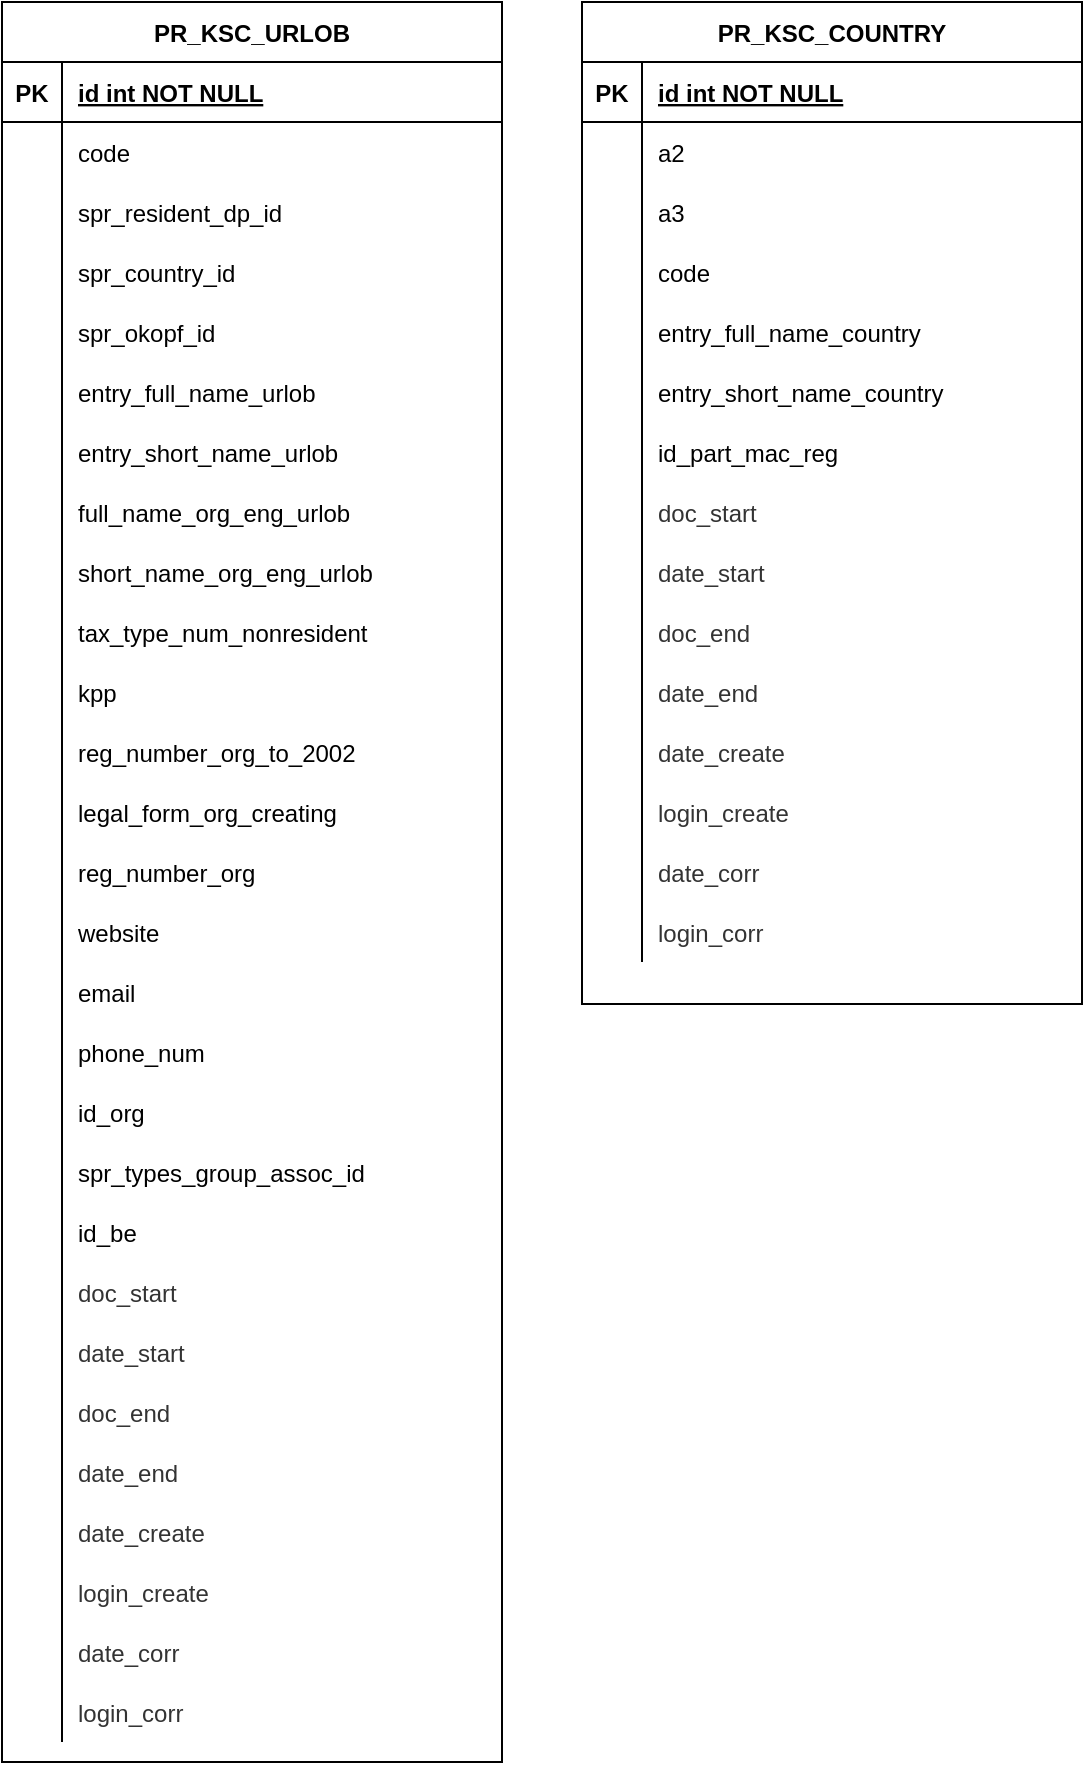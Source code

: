 <mxfile version="21.6.1" type="device">
  <diagram id="R2lEEEUBdFMjLlhIrx00" name="reg_org">
    <mxGraphModel dx="1418" dy="838" grid="1" gridSize="10" guides="1" tooltips="1" connect="1" arrows="1" fold="1" page="1" pageScale="1" pageWidth="850" pageHeight="1100" math="0" shadow="0" extFonts="Permanent Marker^https://fonts.googleapis.com/css?family=Permanent+Marker">
      <root>
        <mxCell id="0" />
        <mxCell id="1" parent="0" />
        <mxCell id="oRlwyrvQBW-SbpIYbJMz-7" value="PR_KSC_URLOB" style="shape=table;startSize=30;container=1;collapsible=1;childLayout=tableLayout;fixedRows=1;rowLines=0;fontStyle=1;align=center;resizeLast=1;" parent="1" vertex="1">
          <mxGeometry x="60" y="50" width="250" height="880" as="geometry" />
        </mxCell>
        <mxCell id="oRlwyrvQBW-SbpIYbJMz-8" value="" style="shape=partialRectangle;collapsible=0;dropTarget=0;pointerEvents=0;fillColor=none;points=[[0,0.5],[1,0.5]];portConstraint=eastwest;top=0;left=0;right=0;bottom=1;" parent="oRlwyrvQBW-SbpIYbJMz-7" vertex="1">
          <mxGeometry y="30" width="250" height="30" as="geometry" />
        </mxCell>
        <mxCell id="oRlwyrvQBW-SbpIYbJMz-9" value="PK" style="shape=partialRectangle;overflow=hidden;connectable=0;fillColor=none;top=0;left=0;bottom=0;right=0;fontStyle=1;" parent="oRlwyrvQBW-SbpIYbJMz-8" vertex="1">
          <mxGeometry width="30" height="30" as="geometry">
            <mxRectangle width="30" height="30" as="alternateBounds" />
          </mxGeometry>
        </mxCell>
        <mxCell id="oRlwyrvQBW-SbpIYbJMz-10" value="id int NOT NULL " style="shape=partialRectangle;overflow=hidden;connectable=0;fillColor=none;top=0;left=0;bottom=0;right=0;align=left;spacingLeft=6;fontStyle=5;" parent="oRlwyrvQBW-SbpIYbJMz-8" vertex="1">
          <mxGeometry x="30" width="220" height="30" as="geometry">
            <mxRectangle width="220" height="30" as="alternateBounds" />
          </mxGeometry>
        </mxCell>
        <mxCell id="oRlwyrvQBW-SbpIYbJMz-11" value="" style="shape=partialRectangle;collapsible=0;dropTarget=0;pointerEvents=0;fillColor=none;points=[[0,0.5],[1,0.5]];portConstraint=eastwest;top=0;left=0;right=0;bottom=0;" parent="oRlwyrvQBW-SbpIYbJMz-7" vertex="1">
          <mxGeometry y="60" width="250" height="30" as="geometry" />
        </mxCell>
        <mxCell id="oRlwyrvQBW-SbpIYbJMz-12" value="" style="shape=partialRectangle;overflow=hidden;connectable=0;fillColor=none;top=0;left=0;bottom=0;right=0;" parent="oRlwyrvQBW-SbpIYbJMz-11" vertex="1">
          <mxGeometry width="30" height="30" as="geometry">
            <mxRectangle width="30" height="30" as="alternateBounds" />
          </mxGeometry>
        </mxCell>
        <mxCell id="oRlwyrvQBW-SbpIYbJMz-13" value="code" style="shape=partialRectangle;overflow=hidden;connectable=0;fillColor=none;top=0;left=0;bottom=0;right=0;align=left;spacingLeft=6;" parent="oRlwyrvQBW-SbpIYbJMz-11" vertex="1">
          <mxGeometry x="30" width="220" height="30" as="geometry">
            <mxRectangle width="220" height="30" as="alternateBounds" />
          </mxGeometry>
        </mxCell>
        <mxCell id="oRlwyrvQBW-SbpIYbJMz-14" value="" style="shape=partialRectangle;collapsible=0;dropTarget=0;pointerEvents=0;fillColor=none;points=[[0,0.5],[1,0.5]];portConstraint=eastwest;top=0;left=0;right=0;bottom=0;" parent="oRlwyrvQBW-SbpIYbJMz-7" vertex="1">
          <mxGeometry y="90" width="250" height="30" as="geometry" />
        </mxCell>
        <mxCell id="oRlwyrvQBW-SbpIYbJMz-15" value="" style="shape=partialRectangle;overflow=hidden;connectable=0;fillColor=none;top=0;left=0;bottom=0;right=0;" parent="oRlwyrvQBW-SbpIYbJMz-14" vertex="1">
          <mxGeometry width="30" height="30" as="geometry">
            <mxRectangle width="30" height="30" as="alternateBounds" />
          </mxGeometry>
        </mxCell>
        <mxCell id="oRlwyrvQBW-SbpIYbJMz-16" value="spr_resident_dp_id" style="shape=partialRectangle;overflow=hidden;connectable=0;fillColor=none;top=0;left=0;bottom=0;right=0;align=left;spacingLeft=6;" parent="oRlwyrvQBW-SbpIYbJMz-14" vertex="1">
          <mxGeometry x="30" width="220" height="30" as="geometry">
            <mxRectangle width="220" height="30" as="alternateBounds" />
          </mxGeometry>
        </mxCell>
        <mxCell id="oRlwyrvQBW-SbpIYbJMz-18" value="" style="shape=partialRectangle;collapsible=0;dropTarget=0;pointerEvents=0;fillColor=none;points=[[0,0.5],[1,0.5]];portConstraint=eastwest;top=0;left=0;right=0;bottom=0;" parent="oRlwyrvQBW-SbpIYbJMz-7" vertex="1">
          <mxGeometry y="120" width="250" height="30" as="geometry" />
        </mxCell>
        <mxCell id="oRlwyrvQBW-SbpIYbJMz-19" value="" style="shape=partialRectangle;overflow=hidden;connectable=0;fillColor=none;top=0;left=0;bottom=0;right=0;" parent="oRlwyrvQBW-SbpIYbJMz-18" vertex="1">
          <mxGeometry width="30" height="30" as="geometry">
            <mxRectangle width="30" height="30" as="alternateBounds" />
          </mxGeometry>
        </mxCell>
        <mxCell id="oRlwyrvQBW-SbpIYbJMz-20" value="spr_country_id" style="shape=partialRectangle;overflow=hidden;connectable=0;fillColor=none;top=0;left=0;bottom=0;right=0;align=left;spacingLeft=6;" parent="oRlwyrvQBW-SbpIYbJMz-18" vertex="1">
          <mxGeometry x="30" width="220" height="30" as="geometry">
            <mxRectangle width="220" height="30" as="alternateBounds" />
          </mxGeometry>
        </mxCell>
        <mxCell id="oRlwyrvQBW-SbpIYbJMz-27" value="" style="shape=partialRectangle;collapsible=0;dropTarget=0;pointerEvents=0;fillColor=none;points=[[0,0.5],[1,0.5]];portConstraint=eastwest;top=0;left=0;right=0;bottom=0;" parent="oRlwyrvQBW-SbpIYbJMz-7" vertex="1">
          <mxGeometry y="150" width="250" height="30" as="geometry" />
        </mxCell>
        <mxCell id="oRlwyrvQBW-SbpIYbJMz-28" value="" style="shape=partialRectangle;overflow=hidden;connectable=0;fillColor=none;top=0;left=0;bottom=0;right=0;" parent="oRlwyrvQBW-SbpIYbJMz-27" vertex="1">
          <mxGeometry width="30" height="30" as="geometry">
            <mxRectangle width="30" height="30" as="alternateBounds" />
          </mxGeometry>
        </mxCell>
        <mxCell id="oRlwyrvQBW-SbpIYbJMz-29" value="spr_okopf_id" style="shape=partialRectangle;overflow=hidden;connectable=0;fillColor=none;top=0;left=0;bottom=0;right=0;align=left;spacingLeft=6;" parent="oRlwyrvQBW-SbpIYbJMz-27" vertex="1">
          <mxGeometry x="30" width="220" height="30" as="geometry">
            <mxRectangle width="220" height="30" as="alternateBounds" />
          </mxGeometry>
        </mxCell>
        <mxCell id="oRlwyrvQBW-SbpIYbJMz-33" value="" style="shape=partialRectangle;collapsible=0;dropTarget=0;pointerEvents=0;fillColor=none;points=[[0,0.5],[1,0.5]];portConstraint=eastwest;top=0;left=0;right=0;bottom=0;" parent="oRlwyrvQBW-SbpIYbJMz-7" vertex="1">
          <mxGeometry y="180" width="250" height="30" as="geometry" />
        </mxCell>
        <mxCell id="oRlwyrvQBW-SbpIYbJMz-34" value="" style="shape=partialRectangle;overflow=hidden;connectable=0;fillColor=none;top=0;left=0;bottom=0;right=0;" parent="oRlwyrvQBW-SbpIYbJMz-33" vertex="1">
          <mxGeometry width="30" height="30" as="geometry">
            <mxRectangle width="30" height="30" as="alternateBounds" />
          </mxGeometry>
        </mxCell>
        <mxCell id="oRlwyrvQBW-SbpIYbJMz-35" value="entry_full_name_urlob" style="shape=partialRectangle;overflow=hidden;connectable=0;fillColor=none;top=0;left=0;bottom=0;right=0;align=left;spacingLeft=6;" parent="oRlwyrvQBW-SbpIYbJMz-33" vertex="1">
          <mxGeometry x="30" width="220" height="30" as="geometry">
            <mxRectangle width="220" height="30" as="alternateBounds" />
          </mxGeometry>
        </mxCell>
        <mxCell id="oRlwyrvQBW-SbpIYbJMz-30" value="" style="shape=partialRectangle;collapsible=0;dropTarget=0;pointerEvents=0;fillColor=none;points=[[0,0.5],[1,0.5]];portConstraint=eastwest;top=0;left=0;right=0;bottom=0;" parent="oRlwyrvQBW-SbpIYbJMz-7" vertex="1">
          <mxGeometry y="210" width="250" height="30" as="geometry" />
        </mxCell>
        <mxCell id="oRlwyrvQBW-SbpIYbJMz-31" value="" style="shape=partialRectangle;overflow=hidden;connectable=0;fillColor=none;top=0;left=0;bottom=0;right=0;" parent="oRlwyrvQBW-SbpIYbJMz-30" vertex="1">
          <mxGeometry width="30" height="30" as="geometry">
            <mxRectangle width="30" height="30" as="alternateBounds" />
          </mxGeometry>
        </mxCell>
        <mxCell id="oRlwyrvQBW-SbpIYbJMz-32" value="entry_short_name_urlob" style="shape=partialRectangle;overflow=hidden;connectable=0;fillColor=none;top=0;left=0;bottom=0;right=0;align=left;spacingLeft=6;" parent="oRlwyrvQBW-SbpIYbJMz-30" vertex="1">
          <mxGeometry x="30" width="220" height="30" as="geometry">
            <mxRectangle width="220" height="30" as="alternateBounds" />
          </mxGeometry>
        </mxCell>
        <mxCell id="oRlwyrvQBW-SbpIYbJMz-169" value="" style="shape=partialRectangle;collapsible=0;dropTarget=0;pointerEvents=0;fillColor=none;points=[[0,0.5],[1,0.5]];portConstraint=eastwest;top=0;left=0;right=0;bottom=0;" parent="oRlwyrvQBW-SbpIYbJMz-7" vertex="1">
          <mxGeometry y="240" width="250" height="30" as="geometry" />
        </mxCell>
        <mxCell id="oRlwyrvQBW-SbpIYbJMz-170" value="" style="shape=partialRectangle;overflow=hidden;connectable=0;fillColor=none;top=0;left=0;bottom=0;right=0;" parent="oRlwyrvQBW-SbpIYbJMz-169" vertex="1">
          <mxGeometry width="30" height="30" as="geometry">
            <mxRectangle width="30" height="30" as="alternateBounds" />
          </mxGeometry>
        </mxCell>
        <mxCell id="oRlwyrvQBW-SbpIYbJMz-171" value="full_name_org_eng_urlob" style="shape=partialRectangle;overflow=hidden;connectable=0;fillColor=none;top=0;left=0;bottom=0;right=0;align=left;spacingLeft=6;" parent="oRlwyrvQBW-SbpIYbJMz-169" vertex="1">
          <mxGeometry x="30" width="220" height="30" as="geometry">
            <mxRectangle width="220" height="30" as="alternateBounds" />
          </mxGeometry>
        </mxCell>
        <mxCell id="oRlwyrvQBW-SbpIYbJMz-166" value="" style="shape=partialRectangle;collapsible=0;dropTarget=0;pointerEvents=0;fillColor=none;points=[[0,0.5],[1,0.5]];portConstraint=eastwest;top=0;left=0;right=0;bottom=0;" parent="oRlwyrvQBW-SbpIYbJMz-7" vertex="1">
          <mxGeometry y="270" width="250" height="30" as="geometry" />
        </mxCell>
        <mxCell id="oRlwyrvQBW-SbpIYbJMz-167" value="" style="shape=partialRectangle;overflow=hidden;connectable=0;fillColor=none;top=0;left=0;bottom=0;right=0;" parent="oRlwyrvQBW-SbpIYbJMz-166" vertex="1">
          <mxGeometry width="30" height="30" as="geometry">
            <mxRectangle width="30" height="30" as="alternateBounds" />
          </mxGeometry>
        </mxCell>
        <mxCell id="oRlwyrvQBW-SbpIYbJMz-168" value="short_name_org_eng_urlob" style="shape=partialRectangle;overflow=hidden;connectable=0;fillColor=none;top=0;left=0;bottom=0;right=0;align=left;spacingLeft=6;" parent="oRlwyrvQBW-SbpIYbJMz-166" vertex="1">
          <mxGeometry x="30" width="220" height="30" as="geometry">
            <mxRectangle width="220" height="30" as="alternateBounds" />
          </mxGeometry>
        </mxCell>
        <mxCell id="lp0eJ_54ePLQtWJyz5Ww-7" value="" style="shape=partialRectangle;collapsible=0;dropTarget=0;pointerEvents=0;fillColor=none;points=[[0,0.5],[1,0.5]];portConstraint=eastwest;top=0;left=0;right=0;bottom=0;" vertex="1" parent="oRlwyrvQBW-SbpIYbJMz-7">
          <mxGeometry y="300" width="250" height="30" as="geometry" />
        </mxCell>
        <mxCell id="lp0eJ_54ePLQtWJyz5Ww-8" value="" style="shape=partialRectangle;overflow=hidden;connectable=0;fillColor=none;top=0;left=0;bottom=0;right=0;" vertex="1" parent="lp0eJ_54ePLQtWJyz5Ww-7">
          <mxGeometry width="30" height="30" as="geometry">
            <mxRectangle width="30" height="30" as="alternateBounds" />
          </mxGeometry>
        </mxCell>
        <mxCell id="lp0eJ_54ePLQtWJyz5Ww-9" value="tax_type_num_nonresident" style="shape=partialRectangle;overflow=hidden;connectable=0;fillColor=none;top=0;left=0;bottom=0;right=0;align=left;spacingLeft=6;" vertex="1" parent="lp0eJ_54ePLQtWJyz5Ww-7">
          <mxGeometry x="30" width="220" height="30" as="geometry">
            <mxRectangle width="220" height="30" as="alternateBounds" />
          </mxGeometry>
        </mxCell>
        <mxCell id="oRlwyrvQBW-SbpIYbJMz-39" value="" style="shape=partialRectangle;collapsible=0;dropTarget=0;pointerEvents=0;fillColor=none;points=[[0,0.5],[1,0.5]];portConstraint=eastwest;top=0;left=0;right=0;bottom=0;" parent="oRlwyrvQBW-SbpIYbJMz-7" vertex="1">
          <mxGeometry y="330" width="250" height="30" as="geometry" />
        </mxCell>
        <mxCell id="oRlwyrvQBW-SbpIYbJMz-40" value="" style="shape=partialRectangle;overflow=hidden;connectable=0;fillColor=none;top=0;left=0;bottom=0;right=0;" parent="oRlwyrvQBW-SbpIYbJMz-39" vertex="1">
          <mxGeometry width="30" height="30" as="geometry">
            <mxRectangle width="30" height="30" as="alternateBounds" />
          </mxGeometry>
        </mxCell>
        <mxCell id="oRlwyrvQBW-SbpIYbJMz-41" value="kpp" style="shape=partialRectangle;overflow=hidden;connectable=0;fillColor=none;top=0;left=0;bottom=0;right=0;align=left;spacingLeft=6;" parent="oRlwyrvQBW-SbpIYbJMz-39" vertex="1">
          <mxGeometry x="30" width="220" height="30" as="geometry">
            <mxRectangle width="220" height="30" as="alternateBounds" />
          </mxGeometry>
        </mxCell>
        <mxCell id="oRlwyrvQBW-SbpIYbJMz-187" value="" style="shape=partialRectangle;collapsible=0;dropTarget=0;pointerEvents=0;fillColor=none;points=[[0,0.5],[1,0.5]];portConstraint=eastwest;top=0;left=0;right=0;bottom=0;" parent="oRlwyrvQBW-SbpIYbJMz-7" vertex="1">
          <mxGeometry y="360" width="250" height="30" as="geometry" />
        </mxCell>
        <mxCell id="oRlwyrvQBW-SbpIYbJMz-188" value="" style="shape=partialRectangle;overflow=hidden;connectable=0;fillColor=none;top=0;left=0;bottom=0;right=0;" parent="oRlwyrvQBW-SbpIYbJMz-187" vertex="1">
          <mxGeometry width="30" height="30" as="geometry">
            <mxRectangle width="30" height="30" as="alternateBounds" />
          </mxGeometry>
        </mxCell>
        <mxCell id="oRlwyrvQBW-SbpIYbJMz-189" value="reg_number_org_to_2002" style="shape=partialRectangle;overflow=hidden;connectable=0;fillColor=none;top=0;left=0;bottom=0;right=0;align=left;spacingLeft=6;" parent="oRlwyrvQBW-SbpIYbJMz-187" vertex="1">
          <mxGeometry x="30" width="220" height="30" as="geometry">
            <mxRectangle width="220" height="30" as="alternateBounds" />
          </mxGeometry>
        </mxCell>
        <mxCell id="oRlwyrvQBW-SbpIYbJMz-42" value="" style="shape=partialRectangle;collapsible=0;dropTarget=0;pointerEvents=0;fillColor=none;points=[[0,0.5],[1,0.5]];portConstraint=eastwest;top=0;left=0;right=0;bottom=0;" parent="oRlwyrvQBW-SbpIYbJMz-7" vertex="1">
          <mxGeometry y="390" width="250" height="30" as="geometry" />
        </mxCell>
        <mxCell id="oRlwyrvQBW-SbpIYbJMz-43" value="" style="shape=partialRectangle;overflow=hidden;connectable=0;fillColor=none;top=0;left=0;bottom=0;right=0;" parent="oRlwyrvQBW-SbpIYbJMz-42" vertex="1">
          <mxGeometry width="30" height="30" as="geometry">
            <mxRectangle width="30" height="30" as="alternateBounds" />
          </mxGeometry>
        </mxCell>
        <mxCell id="oRlwyrvQBW-SbpIYbJMz-44" value="legal_form_org_creating" style="shape=partialRectangle;overflow=hidden;connectable=0;fillColor=none;top=0;left=0;bottom=0;right=0;align=left;spacingLeft=6;" parent="oRlwyrvQBW-SbpIYbJMz-42" vertex="1">
          <mxGeometry x="30" width="220" height="30" as="geometry">
            <mxRectangle width="220" height="30" as="alternateBounds" />
          </mxGeometry>
        </mxCell>
        <mxCell id="oRlwyrvQBW-SbpIYbJMz-45" value="" style="shape=partialRectangle;collapsible=0;dropTarget=0;pointerEvents=0;fillColor=none;points=[[0,0.5],[1,0.5]];portConstraint=eastwest;top=0;left=0;right=0;bottom=0;" parent="oRlwyrvQBW-SbpIYbJMz-7" vertex="1">
          <mxGeometry y="420" width="250" height="30" as="geometry" />
        </mxCell>
        <mxCell id="oRlwyrvQBW-SbpIYbJMz-46" value="" style="shape=partialRectangle;overflow=hidden;connectable=0;fillColor=none;top=0;left=0;bottom=0;right=0;" parent="oRlwyrvQBW-SbpIYbJMz-45" vertex="1">
          <mxGeometry width="30" height="30" as="geometry">
            <mxRectangle width="30" height="30" as="alternateBounds" />
          </mxGeometry>
        </mxCell>
        <mxCell id="oRlwyrvQBW-SbpIYbJMz-47" value="reg_number_org" style="shape=partialRectangle;overflow=hidden;connectable=0;fillColor=none;top=0;left=0;bottom=0;right=0;align=left;spacingLeft=6;" parent="oRlwyrvQBW-SbpIYbJMz-45" vertex="1">
          <mxGeometry x="30" width="220" height="30" as="geometry">
            <mxRectangle width="220" height="30" as="alternateBounds" />
          </mxGeometry>
        </mxCell>
        <mxCell id="oRlwyrvQBW-SbpIYbJMz-48" value="" style="shape=partialRectangle;collapsible=0;dropTarget=0;pointerEvents=0;fillColor=none;points=[[0,0.5],[1,0.5]];portConstraint=eastwest;top=0;left=0;right=0;bottom=0;" parent="oRlwyrvQBW-SbpIYbJMz-7" vertex="1">
          <mxGeometry y="450" width="250" height="30" as="geometry" />
        </mxCell>
        <mxCell id="oRlwyrvQBW-SbpIYbJMz-49" value="" style="shape=partialRectangle;overflow=hidden;connectable=0;fillColor=none;top=0;left=0;bottom=0;right=0;" parent="oRlwyrvQBW-SbpIYbJMz-48" vertex="1">
          <mxGeometry width="30" height="30" as="geometry">
            <mxRectangle width="30" height="30" as="alternateBounds" />
          </mxGeometry>
        </mxCell>
        <mxCell id="oRlwyrvQBW-SbpIYbJMz-50" value="website" style="shape=partialRectangle;overflow=hidden;connectable=0;fillColor=none;top=0;left=0;bottom=0;right=0;align=left;spacingLeft=6;" parent="oRlwyrvQBW-SbpIYbJMz-48" vertex="1">
          <mxGeometry x="30" width="220" height="30" as="geometry">
            <mxRectangle width="220" height="30" as="alternateBounds" />
          </mxGeometry>
        </mxCell>
        <mxCell id="oRlwyrvQBW-SbpIYbJMz-51" value="" style="shape=partialRectangle;collapsible=0;dropTarget=0;pointerEvents=0;fillColor=none;points=[[0,0.5],[1,0.5]];portConstraint=eastwest;top=0;left=0;right=0;bottom=0;" parent="oRlwyrvQBW-SbpIYbJMz-7" vertex="1">
          <mxGeometry y="480" width="250" height="30" as="geometry" />
        </mxCell>
        <mxCell id="oRlwyrvQBW-SbpIYbJMz-52" value="" style="shape=partialRectangle;overflow=hidden;connectable=0;fillColor=none;top=0;left=0;bottom=0;right=0;" parent="oRlwyrvQBW-SbpIYbJMz-51" vertex="1">
          <mxGeometry width="30" height="30" as="geometry">
            <mxRectangle width="30" height="30" as="alternateBounds" />
          </mxGeometry>
        </mxCell>
        <mxCell id="oRlwyrvQBW-SbpIYbJMz-53" value="email" style="shape=partialRectangle;overflow=hidden;connectable=0;fillColor=none;top=0;left=0;bottom=0;right=0;align=left;spacingLeft=6;" parent="oRlwyrvQBW-SbpIYbJMz-51" vertex="1">
          <mxGeometry x="30" width="220" height="30" as="geometry">
            <mxRectangle width="220" height="30" as="alternateBounds" />
          </mxGeometry>
        </mxCell>
        <mxCell id="oRlwyrvQBW-SbpIYbJMz-172" value="" style="shape=partialRectangle;collapsible=0;dropTarget=0;pointerEvents=0;fillColor=none;points=[[0,0.5],[1,0.5]];portConstraint=eastwest;top=0;left=0;right=0;bottom=0;" parent="oRlwyrvQBW-SbpIYbJMz-7" vertex="1">
          <mxGeometry y="510" width="250" height="30" as="geometry" />
        </mxCell>
        <mxCell id="oRlwyrvQBW-SbpIYbJMz-173" value="" style="shape=partialRectangle;overflow=hidden;connectable=0;fillColor=none;top=0;left=0;bottom=0;right=0;" parent="oRlwyrvQBW-SbpIYbJMz-172" vertex="1">
          <mxGeometry width="30" height="30" as="geometry">
            <mxRectangle width="30" height="30" as="alternateBounds" />
          </mxGeometry>
        </mxCell>
        <mxCell id="oRlwyrvQBW-SbpIYbJMz-174" value="phone_num" style="shape=partialRectangle;overflow=hidden;connectable=0;fillColor=none;top=0;left=0;bottom=0;right=0;align=left;spacingLeft=6;" parent="oRlwyrvQBW-SbpIYbJMz-172" vertex="1">
          <mxGeometry x="30" width="220" height="30" as="geometry">
            <mxRectangle width="220" height="30" as="alternateBounds" />
          </mxGeometry>
        </mxCell>
        <mxCell id="oRlwyrvQBW-SbpIYbJMz-175" value="" style="shape=partialRectangle;collapsible=0;dropTarget=0;pointerEvents=0;fillColor=none;points=[[0,0.5],[1,0.5]];portConstraint=eastwest;top=0;left=0;right=0;bottom=0;" parent="oRlwyrvQBW-SbpIYbJMz-7" vertex="1">
          <mxGeometry y="540" width="250" height="30" as="geometry" />
        </mxCell>
        <mxCell id="oRlwyrvQBW-SbpIYbJMz-176" value="" style="shape=partialRectangle;overflow=hidden;connectable=0;fillColor=none;top=0;left=0;bottom=0;right=0;" parent="oRlwyrvQBW-SbpIYbJMz-175" vertex="1">
          <mxGeometry width="30" height="30" as="geometry">
            <mxRectangle width="30" height="30" as="alternateBounds" />
          </mxGeometry>
        </mxCell>
        <mxCell id="oRlwyrvQBW-SbpIYbJMz-177" value="id_org" style="shape=partialRectangle;overflow=hidden;connectable=0;fillColor=none;top=0;left=0;bottom=0;right=0;align=left;spacingLeft=6;" parent="oRlwyrvQBW-SbpIYbJMz-175" vertex="1">
          <mxGeometry x="30" width="220" height="30" as="geometry">
            <mxRectangle width="220" height="30" as="alternateBounds" />
          </mxGeometry>
        </mxCell>
        <mxCell id="oRlwyrvQBW-SbpIYbJMz-193" value="" style="shape=partialRectangle;collapsible=0;dropTarget=0;pointerEvents=0;fillColor=none;points=[[0,0.5],[1,0.5]];portConstraint=eastwest;top=0;left=0;right=0;bottom=0;" parent="oRlwyrvQBW-SbpIYbJMz-7" vertex="1">
          <mxGeometry y="570" width="250" height="30" as="geometry" />
        </mxCell>
        <mxCell id="oRlwyrvQBW-SbpIYbJMz-194" value="" style="shape=partialRectangle;overflow=hidden;connectable=0;fillColor=none;top=0;left=0;bottom=0;right=0;" parent="oRlwyrvQBW-SbpIYbJMz-193" vertex="1">
          <mxGeometry width="30" height="30" as="geometry">
            <mxRectangle width="30" height="30" as="alternateBounds" />
          </mxGeometry>
        </mxCell>
        <mxCell id="oRlwyrvQBW-SbpIYbJMz-195" value="spr_types_group_assoc_id" style="shape=partialRectangle;overflow=hidden;connectable=0;fillColor=none;top=0;left=0;bottom=0;right=0;align=left;spacingLeft=6;" parent="oRlwyrvQBW-SbpIYbJMz-193" vertex="1">
          <mxGeometry x="30" width="220" height="30" as="geometry">
            <mxRectangle width="220" height="30" as="alternateBounds" />
          </mxGeometry>
        </mxCell>
        <mxCell id="oRlwyrvQBW-SbpIYbJMz-178" value="" style="shape=partialRectangle;collapsible=0;dropTarget=0;pointerEvents=0;fillColor=none;points=[[0,0.5],[1,0.5]];portConstraint=eastwest;top=0;left=0;right=0;bottom=0;" parent="oRlwyrvQBW-SbpIYbJMz-7" vertex="1">
          <mxGeometry y="600" width="250" height="30" as="geometry" />
        </mxCell>
        <mxCell id="oRlwyrvQBW-SbpIYbJMz-179" value="" style="shape=partialRectangle;overflow=hidden;connectable=0;fillColor=none;top=0;left=0;bottom=0;right=0;" parent="oRlwyrvQBW-SbpIYbJMz-178" vertex="1">
          <mxGeometry width="30" height="30" as="geometry">
            <mxRectangle width="30" height="30" as="alternateBounds" />
          </mxGeometry>
        </mxCell>
        <mxCell id="oRlwyrvQBW-SbpIYbJMz-180" value="id_be" style="shape=partialRectangle;overflow=hidden;connectable=0;fillColor=none;top=0;left=0;bottom=0;right=0;align=left;spacingLeft=6;" parent="oRlwyrvQBW-SbpIYbJMz-178" vertex="1">
          <mxGeometry x="30" width="220" height="30" as="geometry">
            <mxRectangle width="220" height="30" as="alternateBounds" />
          </mxGeometry>
        </mxCell>
        <mxCell id="oRlwyrvQBW-SbpIYbJMz-184" value="" style="shape=partialRectangle;collapsible=0;dropTarget=0;pointerEvents=0;fillColor=none;points=[[0,0.5],[1,0.5]];portConstraint=eastwest;top=0;left=0;right=0;bottom=0;" parent="oRlwyrvQBW-SbpIYbJMz-7" vertex="1">
          <mxGeometry y="630" width="250" height="30" as="geometry" />
        </mxCell>
        <mxCell id="oRlwyrvQBW-SbpIYbJMz-185" value="" style="shape=partialRectangle;overflow=hidden;connectable=0;fillColor=none;top=0;left=0;bottom=0;right=0;" parent="oRlwyrvQBW-SbpIYbJMz-184" vertex="1">
          <mxGeometry width="30" height="30" as="geometry">
            <mxRectangle width="30" height="30" as="alternateBounds" />
          </mxGeometry>
        </mxCell>
        <mxCell id="oRlwyrvQBW-SbpIYbJMz-186" value="doc_start" style="shape=partialRectangle;overflow=hidden;connectable=0;top=0;left=0;bottom=0;right=0;align=left;spacingLeft=6;fillColor=none;fontColor=#333333;strokeColor=#666666;" parent="oRlwyrvQBW-SbpIYbJMz-184" vertex="1">
          <mxGeometry x="30" width="220" height="30" as="geometry">
            <mxRectangle width="220" height="30" as="alternateBounds" />
          </mxGeometry>
        </mxCell>
        <mxCell id="oRlwyrvQBW-SbpIYbJMz-54" value="" style="shape=partialRectangle;collapsible=0;dropTarget=0;pointerEvents=0;fillColor=none;points=[[0,0.5],[1,0.5]];portConstraint=eastwest;top=0;left=0;right=0;bottom=0;" parent="oRlwyrvQBW-SbpIYbJMz-7" vertex="1">
          <mxGeometry y="660" width="250" height="30" as="geometry" />
        </mxCell>
        <mxCell id="oRlwyrvQBW-SbpIYbJMz-55" value="" style="shape=partialRectangle;overflow=hidden;connectable=0;fillColor=none;top=0;left=0;bottom=0;right=0;" parent="oRlwyrvQBW-SbpIYbJMz-54" vertex="1">
          <mxGeometry width="30" height="30" as="geometry">
            <mxRectangle width="30" height="30" as="alternateBounds" />
          </mxGeometry>
        </mxCell>
        <mxCell id="oRlwyrvQBW-SbpIYbJMz-56" value="date_start" style="shape=partialRectangle;overflow=hidden;connectable=0;top=0;left=0;bottom=0;right=0;align=left;spacingLeft=6;fillColor=none;fontColor=#333333;strokeColor=#666666;" parent="oRlwyrvQBW-SbpIYbJMz-54" vertex="1">
          <mxGeometry x="30" width="220" height="30" as="geometry">
            <mxRectangle width="220" height="30" as="alternateBounds" />
          </mxGeometry>
        </mxCell>
        <mxCell id="oRlwyrvQBW-SbpIYbJMz-113" value="" style="shape=partialRectangle;collapsible=0;dropTarget=0;pointerEvents=0;fillColor=none;points=[[0,0.5],[1,0.5]];portConstraint=eastwest;top=0;left=0;right=0;bottom=0;" parent="oRlwyrvQBW-SbpIYbJMz-7" vertex="1">
          <mxGeometry y="690" width="250" height="30" as="geometry" />
        </mxCell>
        <mxCell id="oRlwyrvQBW-SbpIYbJMz-114" value="" style="shape=partialRectangle;overflow=hidden;connectable=0;fillColor=none;top=0;left=0;bottom=0;right=0;" parent="oRlwyrvQBW-SbpIYbJMz-113" vertex="1">
          <mxGeometry width="30" height="30" as="geometry">
            <mxRectangle width="30" height="30" as="alternateBounds" />
          </mxGeometry>
        </mxCell>
        <mxCell id="oRlwyrvQBW-SbpIYbJMz-115" value="doc_end" style="shape=partialRectangle;overflow=hidden;connectable=0;top=0;left=0;bottom=0;right=0;align=left;spacingLeft=6;fillColor=none;fontColor=#333333;strokeColor=#666666;" parent="oRlwyrvQBW-SbpIYbJMz-113" vertex="1">
          <mxGeometry x="30" width="220" height="30" as="geometry">
            <mxRectangle width="220" height="30" as="alternateBounds" />
          </mxGeometry>
        </mxCell>
        <mxCell id="oRlwyrvQBW-SbpIYbJMz-154" value="" style="shape=partialRectangle;collapsible=0;dropTarget=0;pointerEvents=0;fillColor=none;points=[[0,0.5],[1,0.5]];portConstraint=eastwest;top=0;left=0;right=0;bottom=0;" parent="oRlwyrvQBW-SbpIYbJMz-7" vertex="1">
          <mxGeometry y="720" width="250" height="30" as="geometry" />
        </mxCell>
        <mxCell id="oRlwyrvQBW-SbpIYbJMz-155" value="" style="shape=partialRectangle;overflow=hidden;connectable=0;fillColor=none;top=0;left=0;bottom=0;right=0;" parent="oRlwyrvQBW-SbpIYbJMz-154" vertex="1">
          <mxGeometry width="30" height="30" as="geometry">
            <mxRectangle width="30" height="30" as="alternateBounds" />
          </mxGeometry>
        </mxCell>
        <mxCell id="oRlwyrvQBW-SbpIYbJMz-156" value="date_end" style="shape=partialRectangle;overflow=hidden;connectable=0;top=0;left=0;bottom=0;right=0;align=left;spacingLeft=6;fillColor=none;fontColor=#333333;strokeColor=#666666;" parent="oRlwyrvQBW-SbpIYbJMz-154" vertex="1">
          <mxGeometry x="30" width="220" height="30" as="geometry">
            <mxRectangle width="220" height="30" as="alternateBounds" />
          </mxGeometry>
        </mxCell>
        <mxCell id="oRlwyrvQBW-SbpIYbJMz-160" value="" style="shape=partialRectangle;collapsible=0;dropTarget=0;pointerEvents=0;fillColor=none;points=[[0,0.5],[1,0.5]];portConstraint=eastwest;top=0;left=0;right=0;bottom=0;" parent="oRlwyrvQBW-SbpIYbJMz-7" vertex="1">
          <mxGeometry y="750" width="250" height="30" as="geometry" />
        </mxCell>
        <mxCell id="oRlwyrvQBW-SbpIYbJMz-161" value="" style="shape=partialRectangle;overflow=hidden;connectable=0;fillColor=none;top=0;left=0;bottom=0;right=0;" parent="oRlwyrvQBW-SbpIYbJMz-160" vertex="1">
          <mxGeometry width="30" height="30" as="geometry">
            <mxRectangle width="30" height="30" as="alternateBounds" />
          </mxGeometry>
        </mxCell>
        <mxCell id="oRlwyrvQBW-SbpIYbJMz-162" value="date_create" style="shape=partialRectangle;overflow=hidden;connectable=0;top=0;left=0;bottom=0;right=0;align=left;spacingLeft=6;fillColor=none;fontColor=#333333;strokeColor=#666666;" parent="oRlwyrvQBW-SbpIYbJMz-160" vertex="1">
          <mxGeometry x="30" width="220" height="30" as="geometry">
            <mxRectangle width="220" height="30" as="alternateBounds" />
          </mxGeometry>
        </mxCell>
        <mxCell id="oRlwyrvQBW-SbpIYbJMz-190" value="" style="shape=partialRectangle;collapsible=0;dropTarget=0;pointerEvents=0;fillColor=none;points=[[0,0.5],[1,0.5]];portConstraint=eastwest;top=0;left=0;right=0;bottom=0;" parent="oRlwyrvQBW-SbpIYbJMz-7" vertex="1">
          <mxGeometry y="780" width="250" height="30" as="geometry" />
        </mxCell>
        <mxCell id="oRlwyrvQBW-SbpIYbJMz-191" value="" style="shape=partialRectangle;overflow=hidden;connectable=0;fillColor=none;top=0;left=0;bottom=0;right=0;" parent="oRlwyrvQBW-SbpIYbJMz-190" vertex="1">
          <mxGeometry width="30" height="30" as="geometry">
            <mxRectangle width="30" height="30" as="alternateBounds" />
          </mxGeometry>
        </mxCell>
        <mxCell id="oRlwyrvQBW-SbpIYbJMz-192" value="login_create" style="shape=partialRectangle;overflow=hidden;connectable=0;fillColor=none;top=0;left=0;bottom=0;right=0;align=left;spacingLeft=6;strokeColor=#666666;fontColor=#333333;" parent="oRlwyrvQBW-SbpIYbJMz-190" vertex="1">
          <mxGeometry x="30" width="220" height="30" as="geometry">
            <mxRectangle width="220" height="30" as="alternateBounds" />
          </mxGeometry>
        </mxCell>
        <mxCell id="lp0eJ_54ePLQtWJyz5Ww-1" value="" style="shape=partialRectangle;collapsible=0;dropTarget=0;pointerEvents=0;fillColor=none;points=[[0,0.5],[1,0.5]];portConstraint=eastwest;top=0;left=0;right=0;bottom=0;" vertex="1" parent="oRlwyrvQBW-SbpIYbJMz-7">
          <mxGeometry y="810" width="250" height="30" as="geometry" />
        </mxCell>
        <mxCell id="lp0eJ_54ePLQtWJyz5Ww-2" value="" style="shape=partialRectangle;overflow=hidden;connectable=0;fillColor=none;top=0;left=0;bottom=0;right=0;" vertex="1" parent="lp0eJ_54ePLQtWJyz5Ww-1">
          <mxGeometry width="30" height="30" as="geometry">
            <mxRectangle width="30" height="30" as="alternateBounds" />
          </mxGeometry>
        </mxCell>
        <mxCell id="lp0eJ_54ePLQtWJyz5Ww-3" value="date_corr" style="shape=partialRectangle;overflow=hidden;connectable=0;fillColor=none;top=0;left=0;bottom=0;right=0;align=left;spacingLeft=6;strokeColor=#666666;fontColor=#333333;" vertex="1" parent="lp0eJ_54ePLQtWJyz5Ww-1">
          <mxGeometry x="30" width="220" height="30" as="geometry">
            <mxRectangle width="220" height="30" as="alternateBounds" />
          </mxGeometry>
        </mxCell>
        <mxCell id="lp0eJ_54ePLQtWJyz5Ww-4" value="" style="shape=partialRectangle;collapsible=0;dropTarget=0;pointerEvents=0;fillColor=none;points=[[0,0.5],[1,0.5]];portConstraint=eastwest;top=0;left=0;right=0;bottom=0;" vertex="1" parent="oRlwyrvQBW-SbpIYbJMz-7">
          <mxGeometry y="840" width="250" height="30" as="geometry" />
        </mxCell>
        <mxCell id="lp0eJ_54ePLQtWJyz5Ww-5" value="" style="shape=partialRectangle;overflow=hidden;connectable=0;fillColor=none;top=0;left=0;bottom=0;right=0;" vertex="1" parent="lp0eJ_54ePLQtWJyz5Ww-4">
          <mxGeometry width="30" height="30" as="geometry">
            <mxRectangle width="30" height="30" as="alternateBounds" />
          </mxGeometry>
        </mxCell>
        <mxCell id="lp0eJ_54ePLQtWJyz5Ww-6" value="login_corr" style="shape=partialRectangle;overflow=hidden;connectable=0;fillColor=none;top=0;left=0;bottom=0;right=0;align=left;spacingLeft=6;strokeColor=#666666;fontColor=#333333;" vertex="1" parent="lp0eJ_54ePLQtWJyz5Ww-4">
          <mxGeometry x="30" width="220" height="30" as="geometry">
            <mxRectangle width="220" height="30" as="alternateBounds" />
          </mxGeometry>
        </mxCell>
        <mxCell id="lp0eJ_54ePLQtWJyz5Ww-100" value="PR_KSC_COUNTRY" style="shape=table;startSize=30;container=1;collapsible=1;childLayout=tableLayout;fixedRows=1;rowLines=0;fontStyle=1;align=center;resizeLast=1;" vertex="1" parent="1">
          <mxGeometry x="350" y="50" width="250" height="501" as="geometry" />
        </mxCell>
        <mxCell id="lp0eJ_54ePLQtWJyz5Ww-101" value="" style="shape=partialRectangle;collapsible=0;dropTarget=0;pointerEvents=0;fillColor=none;points=[[0,0.5],[1,0.5]];portConstraint=eastwest;top=0;left=0;right=0;bottom=1;" vertex="1" parent="lp0eJ_54ePLQtWJyz5Ww-100">
          <mxGeometry y="30" width="250" height="30" as="geometry" />
        </mxCell>
        <mxCell id="lp0eJ_54ePLQtWJyz5Ww-102" value="PK" style="shape=partialRectangle;overflow=hidden;connectable=0;fillColor=none;top=0;left=0;bottom=0;right=0;fontStyle=1;" vertex="1" parent="lp0eJ_54ePLQtWJyz5Ww-101">
          <mxGeometry width="30" height="30" as="geometry">
            <mxRectangle width="30" height="30" as="alternateBounds" />
          </mxGeometry>
        </mxCell>
        <mxCell id="lp0eJ_54ePLQtWJyz5Ww-103" value="id int NOT NULL " style="shape=partialRectangle;overflow=hidden;connectable=0;fillColor=none;top=0;left=0;bottom=0;right=0;align=left;spacingLeft=6;fontStyle=5;" vertex="1" parent="lp0eJ_54ePLQtWJyz5Ww-101">
          <mxGeometry x="30" width="220" height="30" as="geometry">
            <mxRectangle width="220" height="30" as="alternateBounds" />
          </mxGeometry>
        </mxCell>
        <mxCell id="lp0eJ_54ePLQtWJyz5Ww-104" value="" style="shape=partialRectangle;collapsible=0;dropTarget=0;pointerEvents=0;fillColor=none;points=[[0,0.5],[1,0.5]];portConstraint=eastwest;top=0;left=0;right=0;bottom=0;" vertex="1" parent="lp0eJ_54ePLQtWJyz5Ww-100">
          <mxGeometry y="60" width="250" height="30" as="geometry" />
        </mxCell>
        <mxCell id="lp0eJ_54ePLQtWJyz5Ww-105" value="" style="shape=partialRectangle;overflow=hidden;connectable=0;fillColor=none;top=0;left=0;bottom=0;right=0;" vertex="1" parent="lp0eJ_54ePLQtWJyz5Ww-104">
          <mxGeometry width="30" height="30" as="geometry">
            <mxRectangle width="30" height="30" as="alternateBounds" />
          </mxGeometry>
        </mxCell>
        <mxCell id="lp0eJ_54ePLQtWJyz5Ww-106" value="a2" style="shape=partialRectangle;overflow=hidden;connectable=0;fillColor=none;top=0;left=0;bottom=0;right=0;align=left;spacingLeft=6;" vertex="1" parent="lp0eJ_54ePLQtWJyz5Ww-104">
          <mxGeometry x="30" width="220" height="30" as="geometry">
            <mxRectangle width="220" height="30" as="alternateBounds" />
          </mxGeometry>
        </mxCell>
        <mxCell id="lp0eJ_54ePLQtWJyz5Ww-107" value="" style="shape=partialRectangle;collapsible=0;dropTarget=0;pointerEvents=0;fillColor=none;points=[[0,0.5],[1,0.5]];portConstraint=eastwest;top=0;left=0;right=0;bottom=0;" vertex="1" parent="lp0eJ_54ePLQtWJyz5Ww-100">
          <mxGeometry y="90" width="250" height="30" as="geometry" />
        </mxCell>
        <mxCell id="lp0eJ_54ePLQtWJyz5Ww-108" value="" style="shape=partialRectangle;overflow=hidden;connectable=0;fillColor=none;top=0;left=0;bottom=0;right=0;" vertex="1" parent="lp0eJ_54ePLQtWJyz5Ww-107">
          <mxGeometry width="30" height="30" as="geometry">
            <mxRectangle width="30" height="30" as="alternateBounds" />
          </mxGeometry>
        </mxCell>
        <mxCell id="lp0eJ_54ePLQtWJyz5Ww-109" value="a3" style="shape=partialRectangle;overflow=hidden;connectable=0;fillColor=none;top=0;left=0;bottom=0;right=0;align=left;spacingLeft=6;" vertex="1" parent="lp0eJ_54ePLQtWJyz5Ww-107">
          <mxGeometry x="30" width="220" height="30" as="geometry">
            <mxRectangle width="220" height="30" as="alternateBounds" />
          </mxGeometry>
        </mxCell>
        <mxCell id="lp0eJ_54ePLQtWJyz5Ww-110" value="" style="shape=partialRectangle;collapsible=0;dropTarget=0;pointerEvents=0;fillColor=none;points=[[0,0.5],[1,0.5]];portConstraint=eastwest;top=0;left=0;right=0;bottom=0;" vertex="1" parent="lp0eJ_54ePLQtWJyz5Ww-100">
          <mxGeometry y="120" width="250" height="30" as="geometry" />
        </mxCell>
        <mxCell id="lp0eJ_54ePLQtWJyz5Ww-111" value="" style="shape=partialRectangle;overflow=hidden;connectable=0;fillColor=none;top=0;left=0;bottom=0;right=0;" vertex="1" parent="lp0eJ_54ePLQtWJyz5Ww-110">
          <mxGeometry width="30" height="30" as="geometry">
            <mxRectangle width="30" height="30" as="alternateBounds" />
          </mxGeometry>
        </mxCell>
        <mxCell id="lp0eJ_54ePLQtWJyz5Ww-112" value="code" style="shape=partialRectangle;overflow=hidden;connectable=0;fillColor=none;top=0;left=0;bottom=0;right=0;align=left;spacingLeft=6;" vertex="1" parent="lp0eJ_54ePLQtWJyz5Ww-110">
          <mxGeometry x="30" width="220" height="30" as="geometry">
            <mxRectangle width="220" height="30" as="alternateBounds" />
          </mxGeometry>
        </mxCell>
        <mxCell id="lp0eJ_54ePLQtWJyz5Ww-158" value="" style="shape=partialRectangle;collapsible=0;dropTarget=0;pointerEvents=0;fillColor=none;points=[[0,0.5],[1,0.5]];portConstraint=eastwest;top=0;left=0;right=0;bottom=0;" vertex="1" parent="lp0eJ_54ePLQtWJyz5Ww-100">
          <mxGeometry y="150" width="250" height="30" as="geometry" />
        </mxCell>
        <mxCell id="lp0eJ_54ePLQtWJyz5Ww-159" value="" style="shape=partialRectangle;overflow=hidden;connectable=0;fillColor=none;top=0;left=0;bottom=0;right=0;" vertex="1" parent="lp0eJ_54ePLQtWJyz5Ww-158">
          <mxGeometry width="30" height="30" as="geometry">
            <mxRectangle width="30" height="30" as="alternateBounds" />
          </mxGeometry>
        </mxCell>
        <mxCell id="lp0eJ_54ePLQtWJyz5Ww-160" value="entry_full_name_country" style="shape=partialRectangle;overflow=hidden;connectable=0;fillColor=none;top=0;left=0;bottom=0;right=0;align=left;spacingLeft=6;" vertex="1" parent="lp0eJ_54ePLQtWJyz5Ww-158">
          <mxGeometry x="30" width="220" height="30" as="geometry">
            <mxRectangle width="220" height="30" as="alternateBounds" />
          </mxGeometry>
        </mxCell>
        <mxCell id="lp0eJ_54ePLQtWJyz5Ww-185" value="" style="shape=partialRectangle;collapsible=0;dropTarget=0;pointerEvents=0;fillColor=none;points=[[0,0.5],[1,0.5]];portConstraint=eastwest;top=0;left=0;right=0;bottom=0;" vertex="1" parent="lp0eJ_54ePLQtWJyz5Ww-100">
          <mxGeometry y="180" width="250" height="30" as="geometry" />
        </mxCell>
        <mxCell id="lp0eJ_54ePLQtWJyz5Ww-186" value="" style="shape=partialRectangle;overflow=hidden;connectable=0;fillColor=none;top=0;left=0;bottom=0;right=0;" vertex="1" parent="lp0eJ_54ePLQtWJyz5Ww-185">
          <mxGeometry width="30" height="30" as="geometry">
            <mxRectangle width="30" height="30" as="alternateBounds" />
          </mxGeometry>
        </mxCell>
        <mxCell id="lp0eJ_54ePLQtWJyz5Ww-187" value="entry_short_name_country" style="shape=partialRectangle;overflow=hidden;connectable=0;fillColor=none;top=0;left=0;bottom=0;right=0;align=left;spacingLeft=6;" vertex="1" parent="lp0eJ_54ePLQtWJyz5Ww-185">
          <mxGeometry x="30" width="220" height="30" as="geometry">
            <mxRectangle width="220" height="30" as="alternateBounds" />
          </mxGeometry>
        </mxCell>
        <mxCell id="lp0eJ_54ePLQtWJyz5Ww-188" value="" style="shape=partialRectangle;collapsible=0;dropTarget=0;pointerEvents=0;fillColor=none;points=[[0,0.5],[1,0.5]];portConstraint=eastwest;top=0;left=0;right=0;bottom=0;" vertex="1" parent="lp0eJ_54ePLQtWJyz5Ww-100">
          <mxGeometry y="210" width="250" height="30" as="geometry" />
        </mxCell>
        <mxCell id="lp0eJ_54ePLQtWJyz5Ww-189" value="" style="shape=partialRectangle;overflow=hidden;connectable=0;fillColor=none;top=0;left=0;bottom=0;right=0;" vertex="1" parent="lp0eJ_54ePLQtWJyz5Ww-188">
          <mxGeometry width="30" height="30" as="geometry">
            <mxRectangle width="30" height="30" as="alternateBounds" />
          </mxGeometry>
        </mxCell>
        <mxCell id="lp0eJ_54ePLQtWJyz5Ww-190" value="id_part_mac_reg" style="shape=partialRectangle;overflow=hidden;connectable=0;fillColor=none;top=0;left=0;bottom=0;right=0;align=left;spacingLeft=6;" vertex="1" parent="lp0eJ_54ePLQtWJyz5Ww-188">
          <mxGeometry x="30" width="220" height="30" as="geometry">
            <mxRectangle width="220" height="30" as="alternateBounds" />
          </mxGeometry>
        </mxCell>
        <mxCell id="lp0eJ_54ePLQtWJyz5Ww-161" value="" style="shape=partialRectangle;collapsible=0;dropTarget=0;pointerEvents=0;fillColor=none;points=[[0,0.5],[1,0.5]];portConstraint=eastwest;top=0;left=0;right=0;bottom=0;" vertex="1" parent="lp0eJ_54ePLQtWJyz5Ww-100">
          <mxGeometry y="240" width="250" height="30" as="geometry" />
        </mxCell>
        <mxCell id="lp0eJ_54ePLQtWJyz5Ww-162" value="" style="shape=partialRectangle;overflow=hidden;connectable=0;fillColor=none;top=0;left=0;bottom=0;right=0;" vertex="1" parent="lp0eJ_54ePLQtWJyz5Ww-161">
          <mxGeometry width="30" height="30" as="geometry">
            <mxRectangle width="30" height="30" as="alternateBounds" />
          </mxGeometry>
        </mxCell>
        <mxCell id="lp0eJ_54ePLQtWJyz5Ww-163" value="doc_start" style="shape=partialRectangle;overflow=hidden;connectable=0;top=0;left=0;bottom=0;right=0;align=left;spacingLeft=6;fillColor=none;fontColor=#333333;strokeColor=#666666;" vertex="1" parent="lp0eJ_54ePLQtWJyz5Ww-161">
          <mxGeometry x="30" width="220" height="30" as="geometry">
            <mxRectangle width="220" height="30" as="alternateBounds" />
          </mxGeometry>
        </mxCell>
        <mxCell id="lp0eJ_54ePLQtWJyz5Ww-164" value="" style="shape=partialRectangle;collapsible=0;dropTarget=0;pointerEvents=0;fillColor=none;points=[[0,0.5],[1,0.5]];portConstraint=eastwest;top=0;left=0;right=0;bottom=0;" vertex="1" parent="lp0eJ_54ePLQtWJyz5Ww-100">
          <mxGeometry y="270" width="250" height="30" as="geometry" />
        </mxCell>
        <mxCell id="lp0eJ_54ePLQtWJyz5Ww-165" value="" style="shape=partialRectangle;overflow=hidden;connectable=0;fillColor=none;top=0;left=0;bottom=0;right=0;" vertex="1" parent="lp0eJ_54ePLQtWJyz5Ww-164">
          <mxGeometry width="30" height="30" as="geometry">
            <mxRectangle width="30" height="30" as="alternateBounds" />
          </mxGeometry>
        </mxCell>
        <mxCell id="lp0eJ_54ePLQtWJyz5Ww-166" value="date_start" style="shape=partialRectangle;overflow=hidden;connectable=0;top=0;left=0;bottom=0;right=0;align=left;spacingLeft=6;fillColor=none;fontColor=#333333;strokeColor=#666666;" vertex="1" parent="lp0eJ_54ePLQtWJyz5Ww-164">
          <mxGeometry x="30" width="220" height="30" as="geometry">
            <mxRectangle width="220" height="30" as="alternateBounds" />
          </mxGeometry>
        </mxCell>
        <mxCell id="lp0eJ_54ePLQtWJyz5Ww-167" value="" style="shape=partialRectangle;collapsible=0;dropTarget=0;pointerEvents=0;fillColor=none;points=[[0,0.5],[1,0.5]];portConstraint=eastwest;top=0;left=0;right=0;bottom=0;" vertex="1" parent="lp0eJ_54ePLQtWJyz5Ww-100">
          <mxGeometry y="300" width="250" height="30" as="geometry" />
        </mxCell>
        <mxCell id="lp0eJ_54ePLQtWJyz5Ww-168" value="" style="shape=partialRectangle;overflow=hidden;connectable=0;fillColor=none;top=0;left=0;bottom=0;right=0;" vertex="1" parent="lp0eJ_54ePLQtWJyz5Ww-167">
          <mxGeometry width="30" height="30" as="geometry">
            <mxRectangle width="30" height="30" as="alternateBounds" />
          </mxGeometry>
        </mxCell>
        <mxCell id="lp0eJ_54ePLQtWJyz5Ww-169" value="doc_end" style="shape=partialRectangle;overflow=hidden;connectable=0;top=0;left=0;bottom=0;right=0;align=left;spacingLeft=6;fillColor=none;fontColor=#333333;strokeColor=#666666;" vertex="1" parent="lp0eJ_54ePLQtWJyz5Ww-167">
          <mxGeometry x="30" width="220" height="30" as="geometry">
            <mxRectangle width="220" height="30" as="alternateBounds" />
          </mxGeometry>
        </mxCell>
        <mxCell id="lp0eJ_54ePLQtWJyz5Ww-170" value="" style="shape=partialRectangle;collapsible=0;dropTarget=0;pointerEvents=0;fillColor=none;points=[[0,0.5],[1,0.5]];portConstraint=eastwest;top=0;left=0;right=0;bottom=0;" vertex="1" parent="lp0eJ_54ePLQtWJyz5Ww-100">
          <mxGeometry y="330" width="250" height="30" as="geometry" />
        </mxCell>
        <mxCell id="lp0eJ_54ePLQtWJyz5Ww-171" value="" style="shape=partialRectangle;overflow=hidden;connectable=0;fillColor=none;top=0;left=0;bottom=0;right=0;" vertex="1" parent="lp0eJ_54ePLQtWJyz5Ww-170">
          <mxGeometry width="30" height="30" as="geometry">
            <mxRectangle width="30" height="30" as="alternateBounds" />
          </mxGeometry>
        </mxCell>
        <mxCell id="lp0eJ_54ePLQtWJyz5Ww-172" value="date_end" style="shape=partialRectangle;overflow=hidden;connectable=0;top=0;left=0;bottom=0;right=0;align=left;spacingLeft=6;fillColor=none;fontColor=#333333;strokeColor=#666666;" vertex="1" parent="lp0eJ_54ePLQtWJyz5Ww-170">
          <mxGeometry x="30" width="220" height="30" as="geometry">
            <mxRectangle width="220" height="30" as="alternateBounds" />
          </mxGeometry>
        </mxCell>
        <mxCell id="lp0eJ_54ePLQtWJyz5Ww-173" value="" style="shape=partialRectangle;collapsible=0;dropTarget=0;pointerEvents=0;fillColor=none;points=[[0,0.5],[1,0.5]];portConstraint=eastwest;top=0;left=0;right=0;bottom=0;" vertex="1" parent="lp0eJ_54ePLQtWJyz5Ww-100">
          <mxGeometry y="360" width="250" height="30" as="geometry" />
        </mxCell>
        <mxCell id="lp0eJ_54ePLQtWJyz5Ww-174" value="" style="shape=partialRectangle;overflow=hidden;connectable=0;fillColor=none;top=0;left=0;bottom=0;right=0;" vertex="1" parent="lp0eJ_54ePLQtWJyz5Ww-173">
          <mxGeometry width="30" height="30" as="geometry">
            <mxRectangle width="30" height="30" as="alternateBounds" />
          </mxGeometry>
        </mxCell>
        <mxCell id="lp0eJ_54ePLQtWJyz5Ww-175" value="date_create" style="shape=partialRectangle;overflow=hidden;connectable=0;top=0;left=0;bottom=0;right=0;align=left;spacingLeft=6;fillColor=none;fontColor=#333333;strokeColor=#666666;" vertex="1" parent="lp0eJ_54ePLQtWJyz5Ww-173">
          <mxGeometry x="30" width="220" height="30" as="geometry">
            <mxRectangle width="220" height="30" as="alternateBounds" />
          </mxGeometry>
        </mxCell>
        <mxCell id="lp0eJ_54ePLQtWJyz5Ww-176" value="" style="shape=partialRectangle;collapsible=0;dropTarget=0;pointerEvents=0;fillColor=none;points=[[0,0.5],[1,0.5]];portConstraint=eastwest;top=0;left=0;right=0;bottom=0;" vertex="1" parent="lp0eJ_54ePLQtWJyz5Ww-100">
          <mxGeometry y="390" width="250" height="30" as="geometry" />
        </mxCell>
        <mxCell id="lp0eJ_54ePLQtWJyz5Ww-177" value="" style="shape=partialRectangle;overflow=hidden;connectable=0;fillColor=none;top=0;left=0;bottom=0;right=0;" vertex="1" parent="lp0eJ_54ePLQtWJyz5Ww-176">
          <mxGeometry width="30" height="30" as="geometry">
            <mxRectangle width="30" height="30" as="alternateBounds" />
          </mxGeometry>
        </mxCell>
        <mxCell id="lp0eJ_54ePLQtWJyz5Ww-178" value="login_create" style="shape=partialRectangle;overflow=hidden;connectable=0;fillColor=none;top=0;left=0;bottom=0;right=0;align=left;spacingLeft=6;strokeColor=#666666;fontColor=#333333;" vertex="1" parent="lp0eJ_54ePLQtWJyz5Ww-176">
          <mxGeometry x="30" width="220" height="30" as="geometry">
            <mxRectangle width="220" height="30" as="alternateBounds" />
          </mxGeometry>
        </mxCell>
        <mxCell id="lp0eJ_54ePLQtWJyz5Ww-179" value="" style="shape=partialRectangle;collapsible=0;dropTarget=0;pointerEvents=0;fillColor=none;points=[[0,0.5],[1,0.5]];portConstraint=eastwest;top=0;left=0;right=0;bottom=0;" vertex="1" parent="lp0eJ_54ePLQtWJyz5Ww-100">
          <mxGeometry y="420" width="250" height="30" as="geometry" />
        </mxCell>
        <mxCell id="lp0eJ_54ePLQtWJyz5Ww-180" value="" style="shape=partialRectangle;overflow=hidden;connectable=0;fillColor=none;top=0;left=0;bottom=0;right=0;" vertex="1" parent="lp0eJ_54ePLQtWJyz5Ww-179">
          <mxGeometry width="30" height="30" as="geometry">
            <mxRectangle width="30" height="30" as="alternateBounds" />
          </mxGeometry>
        </mxCell>
        <mxCell id="lp0eJ_54ePLQtWJyz5Ww-181" value="date_corr" style="shape=partialRectangle;overflow=hidden;connectable=0;fillColor=none;top=0;left=0;bottom=0;right=0;align=left;spacingLeft=6;strokeColor=#666666;fontColor=#333333;" vertex="1" parent="lp0eJ_54ePLQtWJyz5Ww-179">
          <mxGeometry x="30" width="220" height="30" as="geometry">
            <mxRectangle width="220" height="30" as="alternateBounds" />
          </mxGeometry>
        </mxCell>
        <mxCell id="lp0eJ_54ePLQtWJyz5Ww-182" value="" style="shape=partialRectangle;collapsible=0;dropTarget=0;pointerEvents=0;fillColor=none;points=[[0,0.5],[1,0.5]];portConstraint=eastwest;top=0;left=0;right=0;bottom=0;" vertex="1" parent="lp0eJ_54ePLQtWJyz5Ww-100">
          <mxGeometry y="450" width="250" height="30" as="geometry" />
        </mxCell>
        <mxCell id="lp0eJ_54ePLQtWJyz5Ww-183" value="" style="shape=partialRectangle;overflow=hidden;connectable=0;fillColor=none;top=0;left=0;bottom=0;right=0;" vertex="1" parent="lp0eJ_54ePLQtWJyz5Ww-182">
          <mxGeometry width="30" height="30" as="geometry">
            <mxRectangle width="30" height="30" as="alternateBounds" />
          </mxGeometry>
        </mxCell>
        <mxCell id="lp0eJ_54ePLQtWJyz5Ww-184" value="login_corr" style="shape=partialRectangle;overflow=hidden;connectable=0;fillColor=none;top=0;left=0;bottom=0;right=0;align=left;spacingLeft=6;strokeColor=#666666;fontColor=#333333;" vertex="1" parent="lp0eJ_54ePLQtWJyz5Ww-182">
          <mxGeometry x="30" width="220" height="30" as="geometry">
            <mxRectangle width="220" height="30" as="alternateBounds" />
          </mxGeometry>
        </mxCell>
      </root>
    </mxGraphModel>
  </diagram>
</mxfile>
